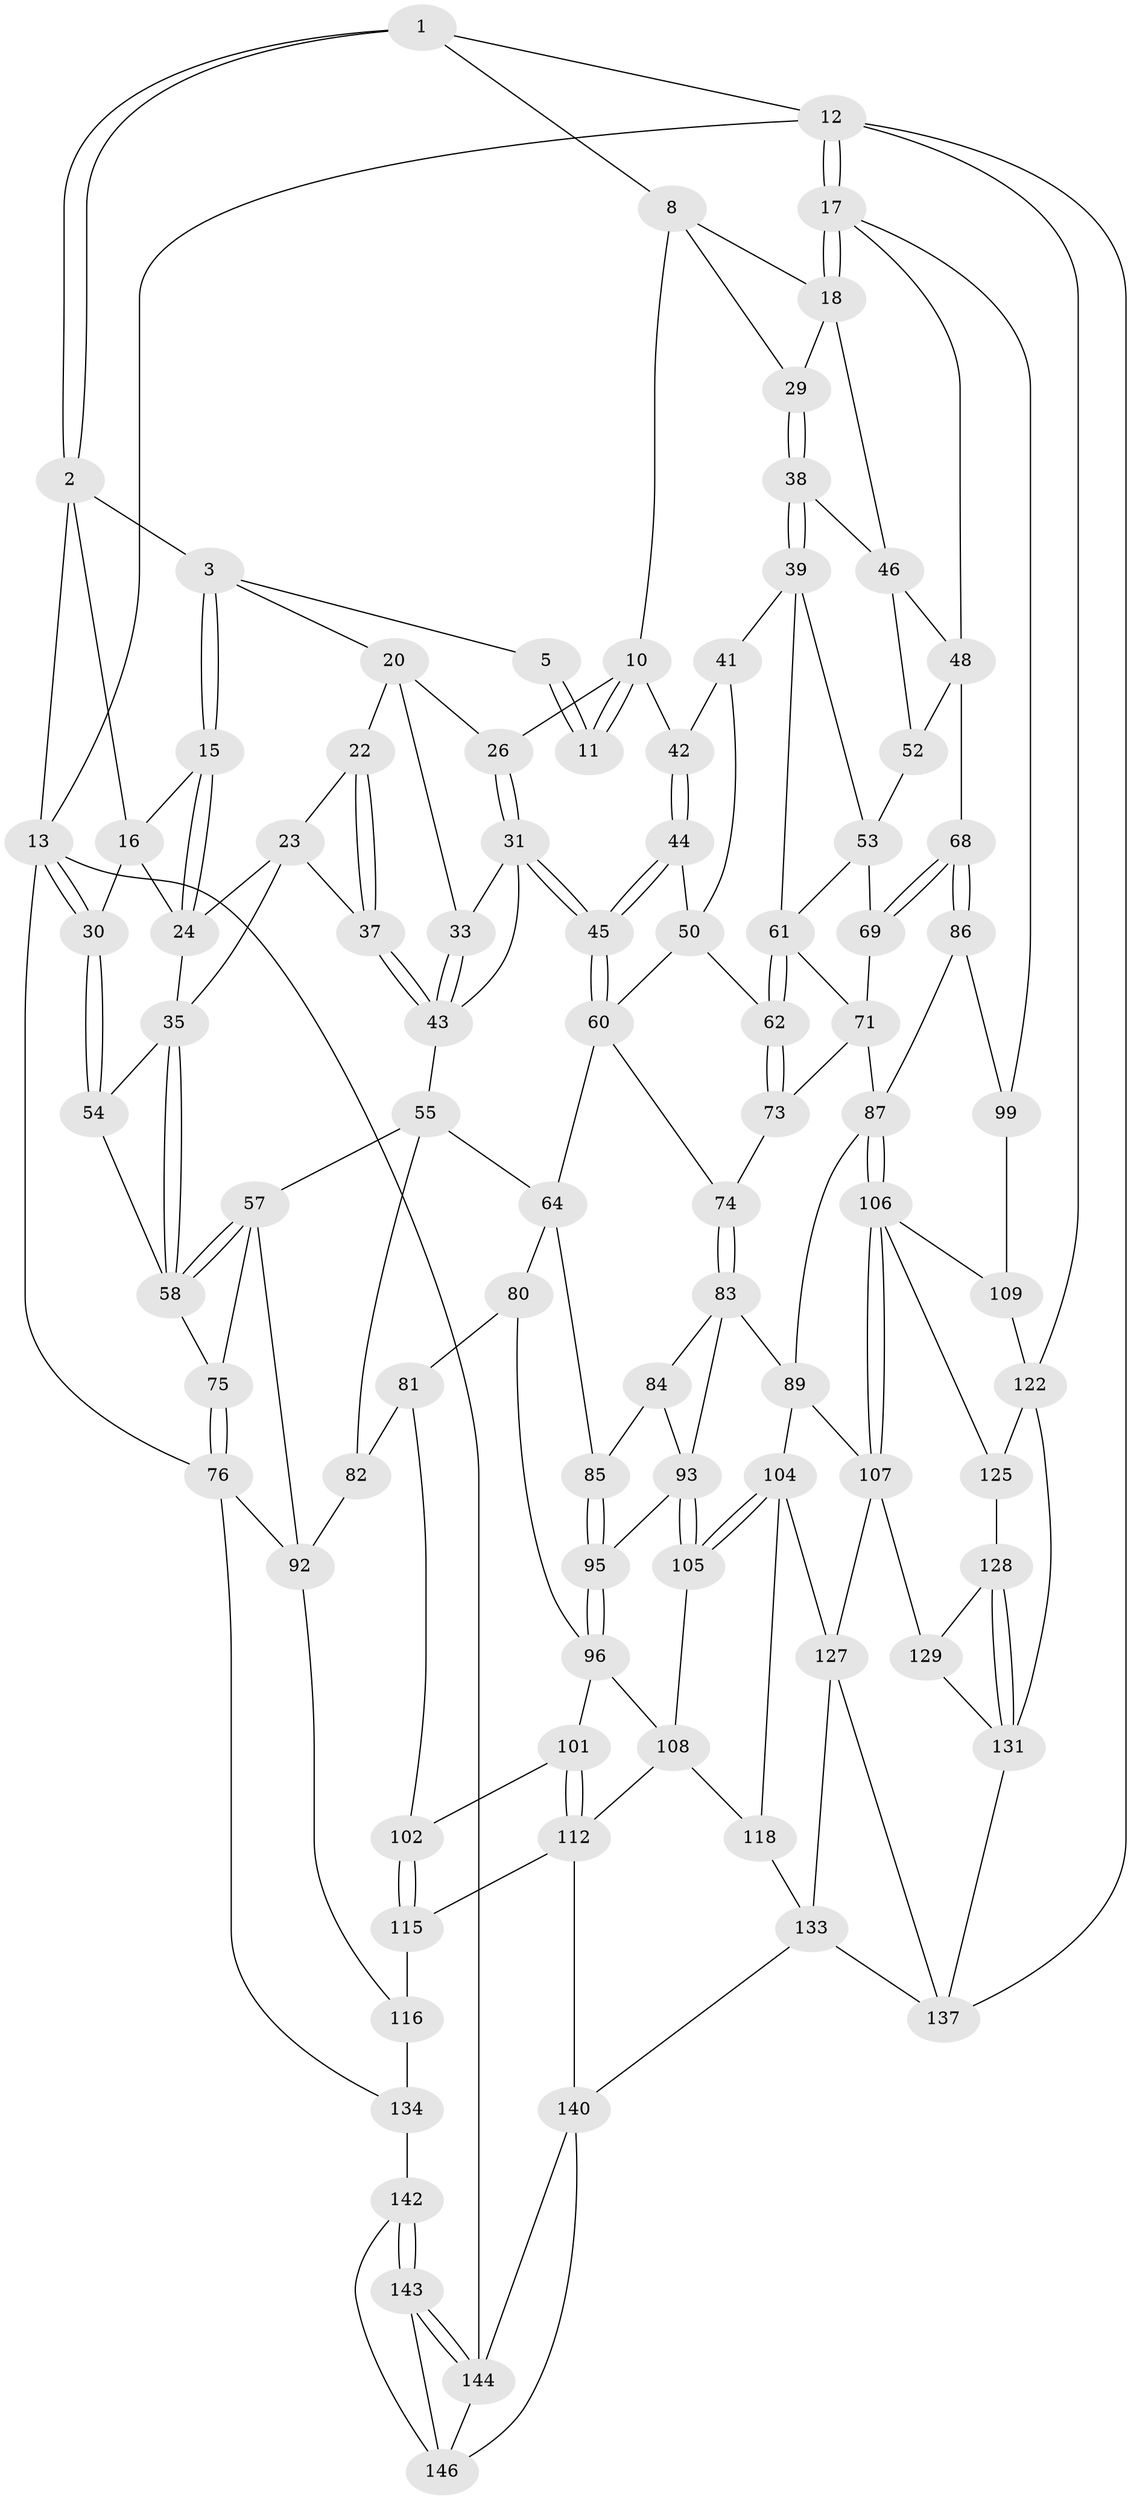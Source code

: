 // original degree distribution, {3: 0.02027027027027027, 5: 0.5202702702702703, 4: 0.22972972972972974, 6: 0.22972972972972974}
// Generated by graph-tools (version 1.1) at 2025/11/02/27/25 16:11:52]
// undirected, 91 vertices, 198 edges
graph export_dot {
graph [start="1"]
  node [color=gray90,style=filled];
  1 [pos="+0.6967955679860734+0",super="+7"];
  2 [pos="+0.4086926262019897+0",super="+14"];
  3 [pos="+0.41659757546537995+0",super="+4"];
  5 [pos="+0.5963684503152068+0.027969680843360725",super="+6"];
  8 [pos="+0.8482712484349558+0.014091924376731787",super="+9"];
  10 [pos="+0.6892890526690425+0.12281258042412484",super="+25"];
  11 [pos="+0.6874958871820234+0.1180561273396583"];
  12 [pos="+1+0",super="+121"];
  13 [pos="+0+0",super="+77"];
  15 [pos="+0.2371721709468151+0.09518681410514891"];
  16 [pos="+0.14545271690475545+0.0282711645021485",super="+28"];
  17 [pos="+1+0.12840480704248924",super="+47"];
  18 [pos="+1+0.16200369940640372",super="+19"];
  20 [pos="+0.44343103416224455+0.04071120054950158",super="+21"];
  22 [pos="+0.36419492808672954+0.15279722368440227"];
  23 [pos="+0.3108637638574412+0.1623709725479582",super="+34"];
  24 [pos="+0.23789020233374575+0.1128670939568053",super="+27"];
  26 [pos="+0.5179954868461215+0.11545974159826185"];
  29 [pos="+0.843254541816171+0.1811256090209629"];
  30 [pos="+0+0"];
  31 [pos="+0.524066565233627+0.2646396446950524",super="+32"];
  33 [pos="+0.4079591134738764+0.21374756528791047"];
  35 [pos="+0.16219367205112228+0.28185893465949186",super="+36"];
  37 [pos="+0.3224817073033411+0.2711979024868109"];
  38 [pos="+0.8534910166055965+0.21132031230804643"];
  39 [pos="+0.8212454743555885+0.27732216022800066",super="+40"];
  41 [pos="+0.6991779035144311+0.21024930931661046"];
  42 [pos="+0.6768176270183371+0.15523084551169644"];
  43 [pos="+0.3370035311634806+0.28127901048598336",super="+51"];
  44 [pos="+0.5615217886483597+0.26812084887011584"];
  45 [pos="+0.5312045094778396+0.2755899092209477"];
  46 [pos="+0.9427312918752309+0.21022373566958075",super="+49"];
  48 [pos="+1+0.43719085463065427",super="+67"];
  50 [pos="+0.6529282844568761+0.29996270431348965",super="+59"];
  52 [pos="+0.8989863409053005+0.32209958251073223"];
  53 [pos="+0.8910245358118787+0.32059253376590385",super="+65"];
  54 [pos="+0+0"];
  55 [pos="+0.3863054755933593+0.4019042912613273",super="+56"];
  57 [pos="+0.14583562584396556+0.40012087636872884",super="+78"];
  58 [pos="+0.15285909778027318+0.30258388404922565",super="+70"];
  60 [pos="+0.5109969211116664+0.3562726598437064",super="+63"];
  61 [pos="+0.7563440896623622+0.3631190036603318",super="+66"];
  62 [pos="+0.7135111544790296+0.3929280156719627"];
  64 [pos="+0.4012263360879495+0.4043464890936033",super="+79"];
  68 [pos="+0.923293529717975+0.47385817297919597"];
  69 [pos="+0.9037453526492268+0.46372016913004166"];
  71 [pos="+0.8916311463052355+0.4587205201253203",super="+72"];
  73 [pos="+0.7077652449459179+0.42642787028445456"];
  74 [pos="+0.5843709153426417+0.4844785203027398"];
  75 [pos="+0+0.5078431005395844"];
  76 [pos="+0+0.7333586599793862",super="+114"];
  80 [pos="+0.3964835850050669+0.5853219339200141"];
  81 [pos="+0.35484906415918466+0.5647002309060779",super="+98"];
  82 [pos="+0.323324603183742+0.5148300765745732",super="+91"];
  83 [pos="+0.5785227277633711+0.500284222731438",super="+90"];
  84 [pos="+0.5280939509550978+0.5284091934133316"];
  85 [pos="+0.4951757658117643+0.5355127999580663"];
  86 [pos="+0.8563114568273232+0.5877475026947976"];
  87 [pos="+0.8227208291460835+0.5871716791161822",super="+88"];
  89 [pos="+0.7072391006415566+0.5707049543363779",super="+103"];
  92 [pos="+0.162471924584965+0.5863686777026557",super="+113"];
  93 [pos="+0.5968461045491242+0.6336807778329101",super="+94"];
  95 [pos="+0.4953689445108804+0.6072526945108739"];
  96 [pos="+0.4909646621122397+0.6248533634223274",super="+97"];
  99 [pos="+1+0.6597979902308788",super="+100"];
  101 [pos="+0.4114318875212457+0.67030959110202"];
  102 [pos="+0.30615716564670126+0.6711573919643506"];
  104 [pos="+0.6186946118614962+0.7162132749555596",super="+117"];
  105 [pos="+0.594458130873816+0.6606850399252178"];
  106 [pos="+0.7433026881516073+0.7306652499962513",super="+110"];
  107 [pos="+0.7414073256392583+0.7316006413270842",super="+126"];
  108 [pos="+0.519551829170768+0.647281184736804",super="+111"];
  109 [pos="+0.8946046981706152+0.7079266881306411",super="+123"];
  112 [pos="+0.46042495020873564+0.808339261480762",super="+119"];
  115 [pos="+0.2867870038405119+0.7048746790404183",super="+120"];
  116 [pos="+0.20231062641610065+0.7448015537720258",super="+130"];
  118 [pos="+0.5659902780131999+0.776238000526518"];
  122 [pos="+1+0.8635882537494732",super="+124"];
  125 [pos="+0.8799268920622612+0.8116118356101202"];
  127 [pos="+0.7133862169158859+0.8393398971574461",super="+132"];
  128 [pos="+0.8709769832517842+0.8166236422489155"];
  129 [pos="+0.7702451575398641+0.8401627533121259"];
  131 [pos="+0.8493244933295105+0.9456260774645889",super="+136"];
  133 [pos="+0.6292366584042479+0.8640969559345496",super="+139"];
  134 [pos="+0.33071546242345956+0.8400724105668733",super="+135"];
  137 [pos="+0.7514765624179948+1",super="+138"];
  140 [pos="+0.46887736070391095+1",super="+141"];
  142 [pos="+0.1443969378531731+0.8211546567381878",super="+145"];
  143 [pos="+0.12260072829075708+0.9828551756447361"];
  144 [pos="+0+1",super="+148"];
  146 [pos="+0.25746151985688526+0.917075979929721",super="+147"];
  1 -- 2;
  1 -- 2;
  1 -- 8;
  1 -- 12;
  2 -- 3;
  2 -- 16;
  2 -- 13;
  3 -- 15;
  3 -- 15;
  3 -- 20;
  3 -- 5;
  5 -- 11 [weight=2];
  5 -- 11;
  8 -- 18;
  8 -- 10;
  8 -- 29;
  10 -- 11;
  10 -- 11;
  10 -- 26;
  10 -- 42;
  12 -- 13 [weight=2];
  12 -- 17;
  12 -- 17;
  12 -- 137;
  12 -- 122;
  13 -- 30;
  13 -- 30;
  13 -- 144;
  13 -- 76;
  15 -- 16;
  15 -- 24;
  15 -- 24;
  16 -- 30;
  16 -- 24;
  17 -- 18;
  17 -- 18;
  17 -- 48;
  17 -- 99;
  18 -- 46;
  18 -- 29;
  20 -- 26;
  20 -- 33;
  20 -- 22;
  22 -- 23;
  22 -- 37;
  22 -- 37;
  23 -- 24;
  23 -- 35;
  23 -- 37;
  24 -- 35;
  26 -- 31;
  26 -- 31;
  29 -- 38;
  29 -- 38;
  30 -- 54;
  30 -- 54;
  31 -- 45;
  31 -- 45;
  31 -- 33;
  31 -- 43;
  33 -- 43;
  33 -- 43;
  35 -- 58;
  35 -- 58;
  35 -- 54;
  37 -- 43;
  37 -- 43;
  38 -- 39;
  38 -- 39;
  38 -- 46;
  39 -- 53;
  39 -- 41;
  39 -- 61;
  41 -- 42;
  41 -- 50;
  42 -- 44;
  42 -- 44;
  43 -- 55;
  44 -- 45;
  44 -- 45;
  44 -- 50;
  45 -- 60;
  45 -- 60;
  46 -- 48;
  46 -- 52;
  48 -- 52;
  48 -- 68;
  50 -- 60;
  50 -- 62;
  52 -- 53;
  53 -- 69;
  53 -- 61;
  54 -- 58;
  55 -- 64;
  55 -- 57;
  55 -- 82;
  57 -- 58;
  57 -- 58;
  57 -- 75;
  57 -- 92;
  58 -- 75;
  60 -- 64;
  60 -- 74;
  61 -- 62;
  61 -- 62;
  61 -- 71;
  62 -- 73;
  62 -- 73;
  64 -- 80;
  64 -- 85;
  68 -- 69;
  68 -- 69;
  68 -- 86;
  68 -- 86;
  69 -- 71;
  71 -- 73;
  71 -- 87;
  73 -- 74;
  74 -- 83;
  74 -- 83;
  75 -- 76;
  75 -- 76;
  76 -- 134;
  76 -- 92;
  80 -- 81;
  80 -- 96;
  81 -- 82 [weight=2];
  81 -- 102;
  82 -- 92;
  83 -- 84;
  83 -- 89;
  83 -- 93;
  84 -- 85;
  84 -- 93;
  85 -- 95;
  85 -- 95;
  86 -- 87;
  86 -- 99;
  87 -- 106;
  87 -- 106;
  87 -- 89;
  89 -- 104;
  89 -- 107;
  92 -- 116;
  93 -- 105;
  93 -- 105;
  93 -- 95;
  95 -- 96;
  95 -- 96;
  96 -- 108;
  96 -- 101;
  99 -- 109 [weight=2];
  101 -- 102;
  101 -- 112;
  101 -- 112;
  102 -- 115;
  102 -- 115;
  104 -- 105;
  104 -- 105;
  104 -- 118;
  104 -- 127;
  105 -- 108;
  106 -- 107;
  106 -- 107;
  106 -- 125;
  106 -- 109;
  107 -- 129;
  107 -- 127;
  108 -- 112;
  108 -- 118;
  109 -- 122;
  112 -- 115;
  112 -- 140;
  115 -- 116 [weight=2];
  116 -- 134;
  118 -- 133;
  122 -- 131;
  122 -- 125;
  125 -- 128;
  127 -- 137;
  127 -- 133;
  128 -- 129;
  128 -- 131;
  128 -- 131;
  129 -- 131;
  131 -- 137;
  133 -- 137;
  133 -- 140;
  134 -- 142;
  140 -- 144;
  140 -- 146;
  142 -- 143;
  142 -- 143;
  142 -- 146;
  143 -- 144;
  143 -- 144;
  143 -- 146;
  144 -- 146;
}
